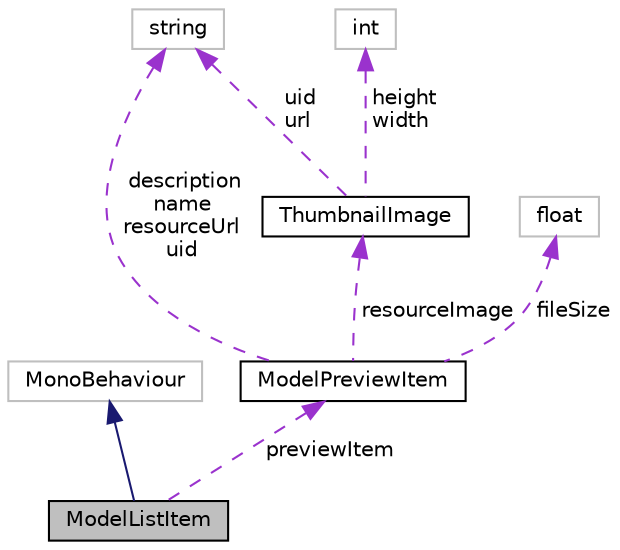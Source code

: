 digraph "ModelListItem"
{
 // INTERACTIVE_SVG=YES
 // LATEX_PDF_SIZE
  edge [fontname="Helvetica",fontsize="10",labelfontname="Helvetica",labelfontsize="10"];
  node [fontname="Helvetica",fontsize="10",shape=record];
  Node1 [label="ModelListItem",height=0.2,width=0.4,color="black", fillcolor="grey75", style="filled", fontcolor="black",tooltip=" "];
  Node2 -> Node1 [dir="back",color="midnightblue",fontsize="10",style="solid",fontname="Helvetica"];
  Node2 [label="MonoBehaviour",height=0.2,width=0.4,color="grey75", fillcolor="white", style="filled",tooltip=" "];
  Node3 -> Node1 [dir="back",color="darkorchid3",fontsize="10",style="dashed",label=" previewItem" ,fontname="Helvetica"];
  Node3 [label="ModelPreviewItem",height=0.2,width=0.4,color="black", fillcolor="white", style="filled",URL="$class_model_preview_item.html",tooltip=" "];
  Node4 -> Node3 [dir="back",color="darkorchid3",fontsize="10",style="dashed",label=" description\nname\nresourceUrl\nuid" ,fontname="Helvetica"];
  Node4 [label="string",height=0.2,width=0.4,color="grey75", fillcolor="white", style="filled",tooltip=" "];
  Node5 -> Node3 [dir="back",color="darkorchid3",fontsize="10",style="dashed",label=" resourceImage" ,fontname="Helvetica"];
  Node5 [label="ThumbnailImage",height=0.2,width=0.4,color="black", fillcolor="white", style="filled",URL="$class_thumbnail_image.html",tooltip=" "];
  Node4 -> Node5 [dir="back",color="darkorchid3",fontsize="10",style="dashed",label=" uid\nurl" ,fontname="Helvetica"];
  Node6 -> Node5 [dir="back",color="darkorchid3",fontsize="10",style="dashed",label=" height\nwidth" ,fontname="Helvetica"];
  Node6 [label="int",height=0.2,width=0.4,color="grey75", fillcolor="white", style="filled",tooltip=" "];
  Node7 -> Node3 [dir="back",color="darkorchid3",fontsize="10",style="dashed",label=" fileSize" ,fontname="Helvetica"];
  Node7 [label="float",height=0.2,width=0.4,color="grey75", fillcolor="white", style="filled",tooltip=" "];
}
